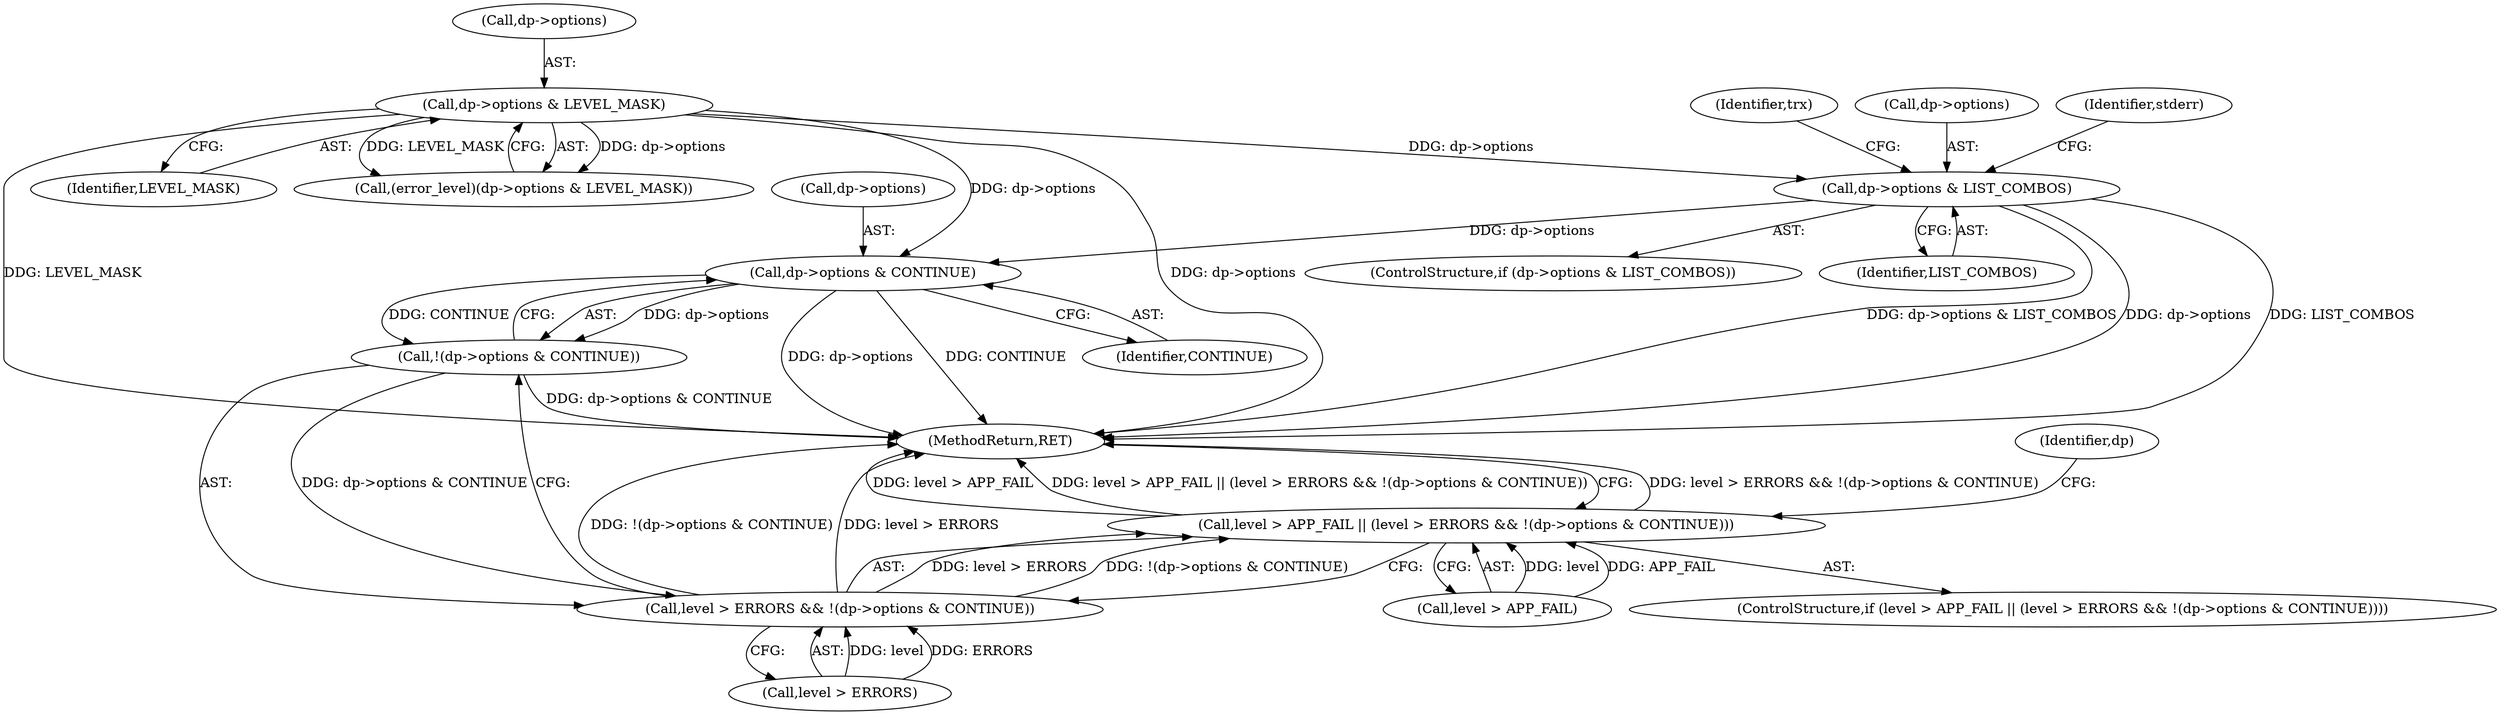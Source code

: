 digraph "0_Android_9d4853418ab2f754c2b63e091c29c5529b8b86ca_22@pointer" {
"1000306" [label="(Call,dp->options & CONTINUE)"];
"1000217" [label="(Call,dp->options & LIST_COMBOS)"];
"1000121" [label="(Call,dp->options & LEVEL_MASK)"];
"1000305" [label="(Call,!(dp->options & CONTINUE))"];
"1000301" [label="(Call,level > ERRORS && !(dp->options & CONTINUE))"];
"1000297" [label="(Call,level > APP_FAIL || (level > ERRORS && !(dp->options & CONTINUE)))"];
"1000301" [label="(Call,level > ERRORS && !(dp->options & CONTINUE))"];
"1000121" [label="(Call,dp->options & LEVEL_MASK)"];
"1000310" [label="(Identifier,CONTINUE)"];
"1000218" [label="(Call,dp->options)"];
"1000272" [label="(Identifier,stderr)"];
"1000125" [label="(Identifier,LEVEL_MASK)"];
"1000221" [label="(Identifier,LIST_COMBOS)"];
"1000316" [label="(MethodReturn,RET)"];
"1000298" [label="(Call,level > APP_FAIL)"];
"1000302" [label="(Call,level > ERRORS)"];
"1000119" [label="(Call,(error_level)(dp->options & LEVEL_MASK))"];
"1000225" [label="(Identifier,trx)"];
"1000217" [label="(Call,dp->options & LIST_COMBOS)"];
"1000122" [label="(Call,dp->options)"];
"1000305" [label="(Call,!(dp->options & CONTINUE))"];
"1000296" [label="(ControlStructure,if (level > APP_FAIL || (level > ERRORS && !(dp->options & CONTINUE))))"];
"1000297" [label="(Call,level > APP_FAIL || (level > ERRORS && !(dp->options & CONTINUE)))"];
"1000307" [label="(Call,dp->options)"];
"1000216" [label="(ControlStructure,if (dp->options & LIST_COMBOS))"];
"1000313" [label="(Identifier,dp)"];
"1000306" [label="(Call,dp->options & CONTINUE)"];
"1000306" -> "1000305"  [label="AST: "];
"1000306" -> "1000310"  [label="CFG: "];
"1000307" -> "1000306"  [label="AST: "];
"1000310" -> "1000306"  [label="AST: "];
"1000305" -> "1000306"  [label="CFG: "];
"1000306" -> "1000316"  [label="DDG: CONTINUE"];
"1000306" -> "1000316"  [label="DDG: dp->options"];
"1000306" -> "1000305"  [label="DDG: dp->options"];
"1000306" -> "1000305"  [label="DDG: CONTINUE"];
"1000217" -> "1000306"  [label="DDG: dp->options"];
"1000121" -> "1000306"  [label="DDG: dp->options"];
"1000217" -> "1000216"  [label="AST: "];
"1000217" -> "1000221"  [label="CFG: "];
"1000218" -> "1000217"  [label="AST: "];
"1000221" -> "1000217"  [label="AST: "];
"1000225" -> "1000217"  [label="CFG: "];
"1000272" -> "1000217"  [label="CFG: "];
"1000217" -> "1000316"  [label="DDG: LIST_COMBOS"];
"1000217" -> "1000316"  [label="DDG: dp->options & LIST_COMBOS"];
"1000217" -> "1000316"  [label="DDG: dp->options"];
"1000121" -> "1000217"  [label="DDG: dp->options"];
"1000121" -> "1000119"  [label="AST: "];
"1000121" -> "1000125"  [label="CFG: "];
"1000122" -> "1000121"  [label="AST: "];
"1000125" -> "1000121"  [label="AST: "];
"1000119" -> "1000121"  [label="CFG: "];
"1000121" -> "1000316"  [label="DDG: LEVEL_MASK"];
"1000121" -> "1000316"  [label="DDG: dp->options"];
"1000121" -> "1000119"  [label="DDG: dp->options"];
"1000121" -> "1000119"  [label="DDG: LEVEL_MASK"];
"1000305" -> "1000301"  [label="AST: "];
"1000301" -> "1000305"  [label="CFG: "];
"1000305" -> "1000316"  [label="DDG: dp->options & CONTINUE"];
"1000305" -> "1000301"  [label="DDG: dp->options & CONTINUE"];
"1000301" -> "1000297"  [label="AST: "];
"1000301" -> "1000302"  [label="CFG: "];
"1000302" -> "1000301"  [label="AST: "];
"1000297" -> "1000301"  [label="CFG: "];
"1000301" -> "1000316"  [label="DDG: level > ERRORS"];
"1000301" -> "1000316"  [label="DDG: !(dp->options & CONTINUE)"];
"1000301" -> "1000297"  [label="DDG: level > ERRORS"];
"1000301" -> "1000297"  [label="DDG: !(dp->options & CONTINUE)"];
"1000302" -> "1000301"  [label="DDG: level"];
"1000302" -> "1000301"  [label="DDG: ERRORS"];
"1000297" -> "1000296"  [label="AST: "];
"1000297" -> "1000298"  [label="CFG: "];
"1000298" -> "1000297"  [label="AST: "];
"1000313" -> "1000297"  [label="CFG: "];
"1000316" -> "1000297"  [label="CFG: "];
"1000297" -> "1000316"  [label="DDG: level > ERRORS && !(dp->options & CONTINUE)"];
"1000297" -> "1000316"  [label="DDG: level > APP_FAIL"];
"1000297" -> "1000316"  [label="DDG: level > APP_FAIL || (level > ERRORS && !(dp->options & CONTINUE))"];
"1000298" -> "1000297"  [label="DDG: level"];
"1000298" -> "1000297"  [label="DDG: APP_FAIL"];
}
